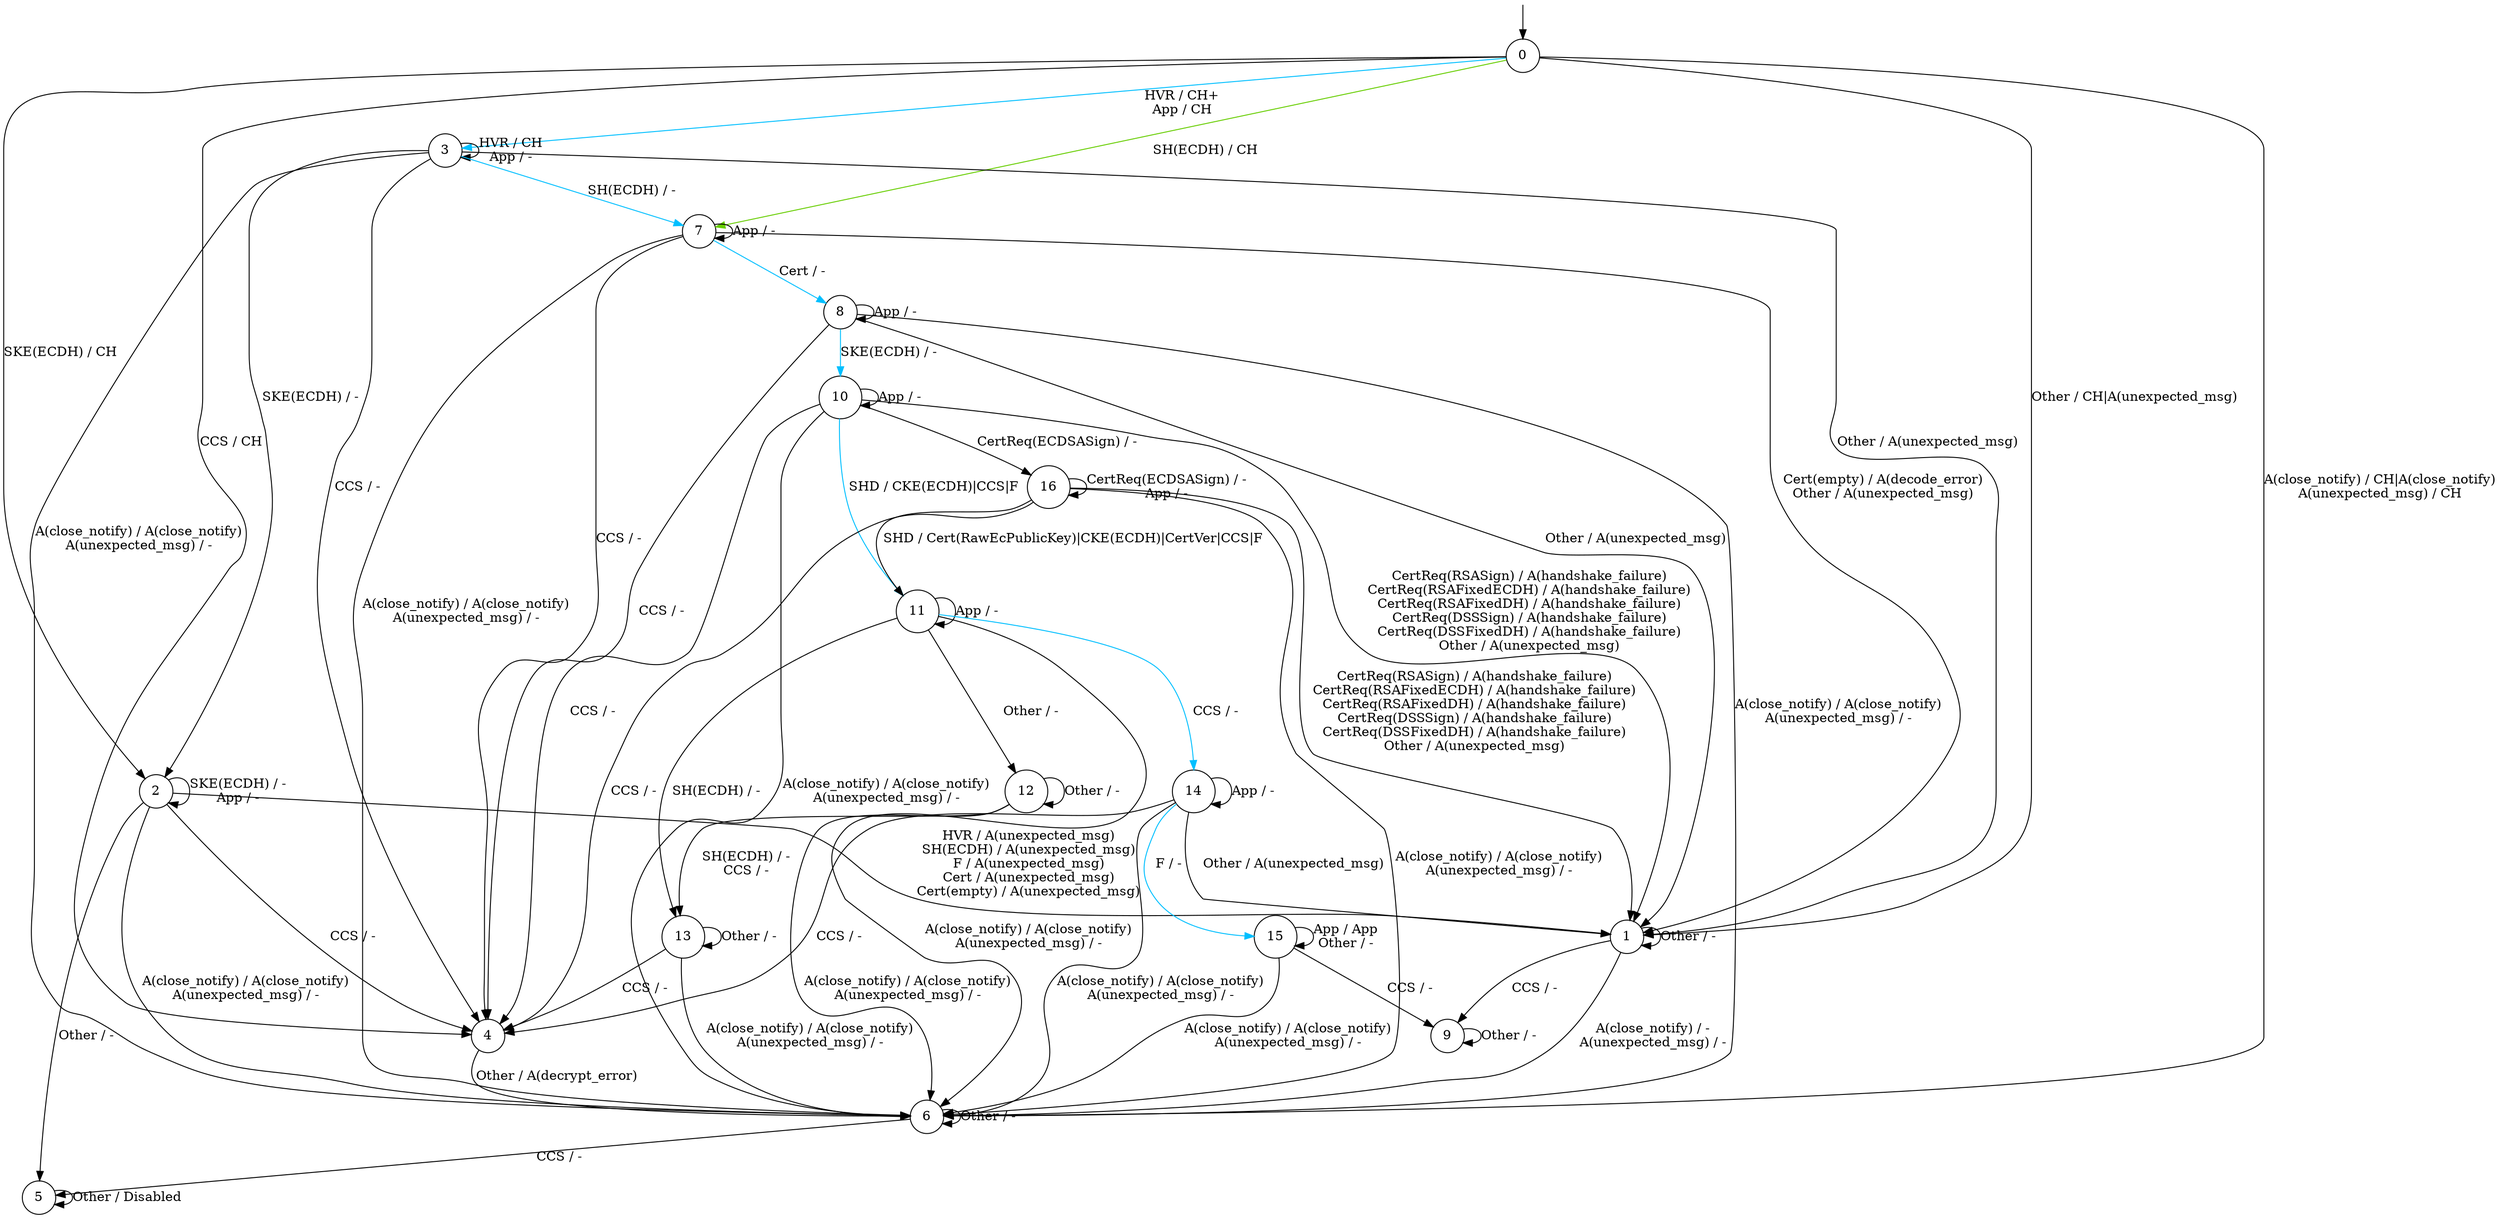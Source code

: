 digraph g {
s0 [label="0", shape="circle"];
s1 [label="1", shape="circle"];
s2 [label="2", shape="circle"];
s3 [label="3", shape="circle"];
s4 [label="4", shape="circle"];
s5 [label="5", shape="circle"];
s6 [label="6", shape="circle"];
s7 [label="7", shape="circle"];
s8 [label="8", shape="circle"];
s9 [label="9", shape="circle"];
s10 [label="10", shape="circle"];
s11 [label="11", shape="circle"];
s12 [label="12", shape="circle"];
s13 [label="13", shape="circle"];
s14 [label="14", shape="circle"];
s15 [label="15", shape="circle"];
s16 [label="16", shape="circle"];
s0 -> s3  [color="deepskyblue", label="HVR / CH+
App / CH"];
s0 -> s7  [color="chartreuse3", label="SH(ECDH) / CH"];
s0 -> s2  [label="SKE(ECDH) / CH"];
s0 -> s4  [label="CCS / CH"];
s0 -> s6  [label="A(close_notify) / CH|A(close_notify)
A(unexpected_msg) / CH"];
s0 -> s1  [label="Other / CH|A(unexpected_msg)"];
s1 -> s9  [label="CCS / -"];
s1 -> s6  [label="A(close_notify) / -
A(unexpected_msg) / -"];
s1 -> s1  [label="Other / -"];
s2 -> s1  [label="HVR / A(unexpected_msg)
SH(ECDH) / A(unexpected_msg)
F / A(unexpected_msg)
Cert / A(unexpected_msg)
Cert(empty) / A(unexpected_msg)"];
s2 -> s2  [label="SKE(ECDH) / -
App / -"];
s2 -> s4  [label="CCS / -"];
s2 -> s6  [label="A(close_notify) / A(close_notify)
A(unexpected_msg) / -"];
s2 -> s5  [label="Other / -"];
s3 -> s3  [label="HVR / CH
App / -"];
s3 -> s7  [color="deepskyblue", label="SH(ECDH) / -"];
s3 -> s2  [label="SKE(ECDH) / -"];
s3 -> s4  [label="CCS / -"];
s3 -> s6  [label="A(close_notify) / A(close_notify)
A(unexpected_msg) / -"];
s3 -> s1  [label="Other / A(unexpected_msg)"];
s4 -> s6  [label="Other / A(decrypt_error)"];
s5 -> s5  [label="Other / Disabled"];
s6 -> s5  [label="CCS / -"];
s6 -> s6  [label="Other / -"];
s7 -> s4  [label="CCS / -"];
s7 -> s7  [label="App / -"];
s7 -> s8  [color="deepskyblue", label="Cert / -"];
s7 -> s1  [label="Cert(empty) / A(decode_error)
Other / A(unexpected_msg)"];
s7 -> s6  [label="A(close_notify) / A(close_notify)
A(unexpected_msg) / -"];
s8 -> s10  [color="deepskyblue", label="SKE(ECDH) / -"];
s8 -> s4  [label="CCS / -"];
s8 -> s8  [label="App / -"];
s8 -> s6  [label="A(close_notify) / A(close_notify)
A(unexpected_msg) / -"];
s8 -> s1  [label="Other / A(unexpected_msg)"];
s9 -> s9  [label="Other / -"];
s10 -> s1  [label="CertReq(RSASign) / A(handshake_failure)
CertReq(RSAFixedECDH) / A(handshake_failure)
CertReq(RSAFixedDH) / A(handshake_failure)
CertReq(DSSSign) / A(handshake_failure)
CertReq(DSSFixedDH) / A(handshake_failure)
Other / A(unexpected_msg)"];
s10 -> s16  [label="CertReq(ECDSASign) / -"];
s10 -> s11  [color="deepskyblue", label="SHD / CKE(ECDH)|CCS|F"];
s10 -> s4  [label="CCS / -"];
s10 -> s10  [label="App / -"];
s10 -> s6  [label="A(close_notify) / A(close_notify)
A(unexpected_msg) / -"];
s11 -> s13  [label="SH(ECDH) / -"];
s11 -> s14  [color="deepskyblue", label="CCS / -"];
s11 -> s11  [label="App / -"];
s11 -> s6  [label="A(close_notify) / A(close_notify)
A(unexpected_msg) / -"];
s11 -> s12  [label="Other / -"];
s12 -> s13  [label="SH(ECDH) / -
CCS / -"];
s12 -> s6  [label="A(close_notify) / A(close_notify)
A(unexpected_msg) / -"];
s12 -> s12  [label="Other / -"];
s13 -> s4  [label="CCS / -"];
s13 -> s6  [label="A(close_notify) / A(close_notify)
A(unexpected_msg) / -"];
s13 -> s13  [label="Other / -"];
s14 -> s4  [label="CCS / -"];
s14 -> s15  [color="deepskyblue", label="F / -"];
s14 -> s14  [label="App / -"];
s14 -> s6  [label="A(close_notify) / A(close_notify)
A(unexpected_msg) / -"];
s14 -> s1  [label="Other / A(unexpected_msg)"];
s15 -> s9  [label="CCS / -"];
s15 -> s15  [label="App / App
Other / -"];
s15 -> s6  [label="A(close_notify) / A(close_notify)
A(unexpected_msg) / -"];
s16 -> s1  [label="CertReq(RSASign) / A(handshake_failure)
CertReq(RSAFixedECDH) / A(handshake_failure)
CertReq(RSAFixedDH) / A(handshake_failure)
CertReq(DSSSign) / A(handshake_failure)
CertReq(DSSFixedDH) / A(handshake_failure)
Other / A(unexpected_msg)"];
s16 -> s16  [label="CertReq(ECDSASign) / -
App / -"];
s16 -> s11  [label="SHD / Cert(RawEcPublicKey)|CKE(ECDH)|CertVer|CCS|F"];
s16 -> s4  [label="CCS / -"];
s16 -> s6  [label="A(close_notify) / A(close_notify)
A(unexpected_msg) / -"];
__start0 [height="0", label="", shape="none", width="0"];
__start0 -> s0;
}
